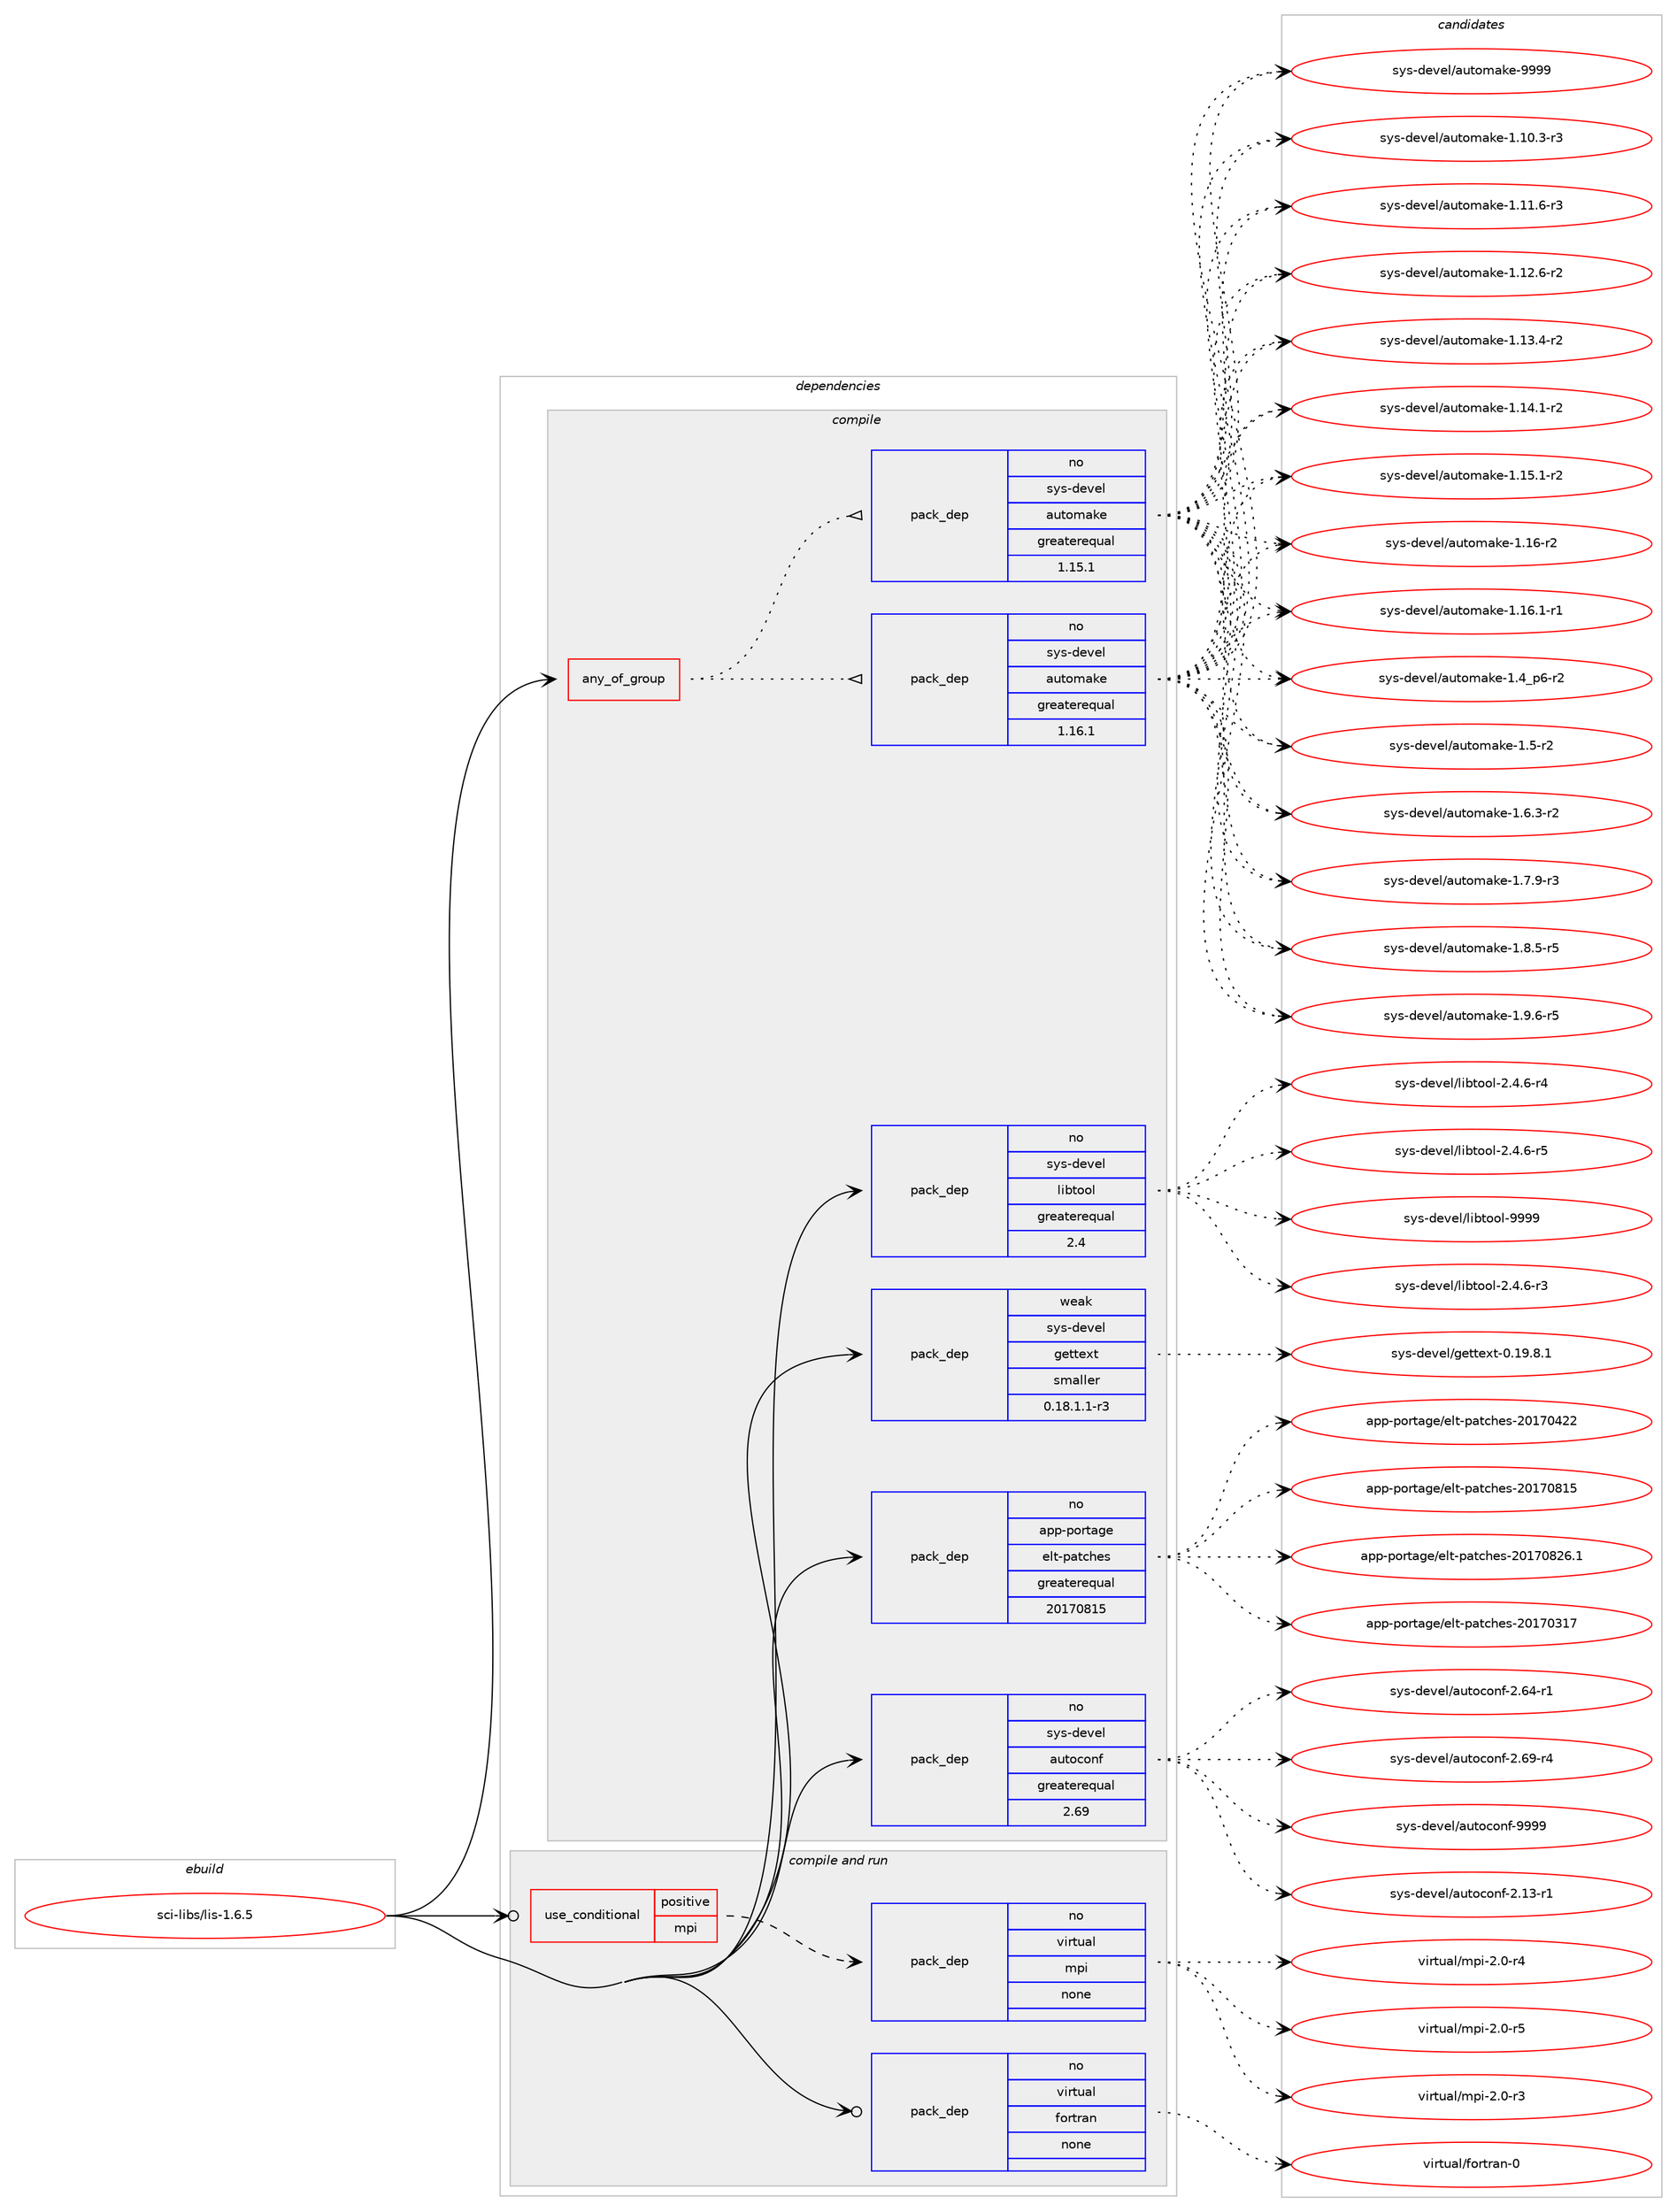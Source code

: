 digraph prolog {

# *************
# Graph options
# *************

newrank=true;
concentrate=true;
compound=true;
graph [rankdir=LR,fontname=Helvetica,fontsize=10,ranksep=1.5];#, ranksep=2.5, nodesep=0.2];
edge  [arrowhead=vee];
node  [fontname=Helvetica,fontsize=10];

# **********
# The ebuild
# **********

subgraph cluster_leftcol {
color=gray;
rank=same;
label=<<i>ebuild</i>>;
id [label="sci-libs/lis-1.6.5", color=red, width=4, href="../sci-libs/lis-1.6.5.svg"];
}

# ****************
# The dependencies
# ****************

subgraph cluster_midcol {
color=gray;
label=<<i>dependencies</i>>;
subgraph cluster_compile {
fillcolor="#eeeeee";
style=filled;
label=<<i>compile</i>>;
subgraph any26937 {
dependency1694932 [label=<<TABLE BORDER="0" CELLBORDER="1" CELLSPACING="0" CELLPADDING="4"><TR><TD CELLPADDING="10">any_of_group</TD></TR></TABLE>>, shape=none, color=red];subgraph pack1213369 {
dependency1694933 [label=<<TABLE BORDER="0" CELLBORDER="1" CELLSPACING="0" CELLPADDING="4" WIDTH="220"><TR><TD ROWSPAN="6" CELLPADDING="30">pack_dep</TD></TR><TR><TD WIDTH="110">no</TD></TR><TR><TD>sys-devel</TD></TR><TR><TD>automake</TD></TR><TR><TD>greaterequal</TD></TR><TR><TD>1.16.1</TD></TR></TABLE>>, shape=none, color=blue];
}
dependency1694932:e -> dependency1694933:w [weight=20,style="dotted",arrowhead="oinv"];
subgraph pack1213370 {
dependency1694934 [label=<<TABLE BORDER="0" CELLBORDER="1" CELLSPACING="0" CELLPADDING="4" WIDTH="220"><TR><TD ROWSPAN="6" CELLPADDING="30">pack_dep</TD></TR><TR><TD WIDTH="110">no</TD></TR><TR><TD>sys-devel</TD></TR><TR><TD>automake</TD></TR><TR><TD>greaterequal</TD></TR><TR><TD>1.15.1</TD></TR></TABLE>>, shape=none, color=blue];
}
dependency1694932:e -> dependency1694934:w [weight=20,style="dotted",arrowhead="oinv"];
}
id:e -> dependency1694932:w [weight=20,style="solid",arrowhead="vee"];
subgraph pack1213371 {
dependency1694935 [label=<<TABLE BORDER="0" CELLBORDER="1" CELLSPACING="0" CELLPADDING="4" WIDTH="220"><TR><TD ROWSPAN="6" CELLPADDING="30">pack_dep</TD></TR><TR><TD WIDTH="110">no</TD></TR><TR><TD>app-portage</TD></TR><TR><TD>elt-patches</TD></TR><TR><TD>greaterequal</TD></TR><TR><TD>20170815</TD></TR></TABLE>>, shape=none, color=blue];
}
id:e -> dependency1694935:w [weight=20,style="solid",arrowhead="vee"];
subgraph pack1213372 {
dependency1694936 [label=<<TABLE BORDER="0" CELLBORDER="1" CELLSPACING="0" CELLPADDING="4" WIDTH="220"><TR><TD ROWSPAN="6" CELLPADDING="30">pack_dep</TD></TR><TR><TD WIDTH="110">no</TD></TR><TR><TD>sys-devel</TD></TR><TR><TD>autoconf</TD></TR><TR><TD>greaterequal</TD></TR><TR><TD>2.69</TD></TR></TABLE>>, shape=none, color=blue];
}
id:e -> dependency1694936:w [weight=20,style="solid",arrowhead="vee"];
subgraph pack1213373 {
dependency1694937 [label=<<TABLE BORDER="0" CELLBORDER="1" CELLSPACING="0" CELLPADDING="4" WIDTH="220"><TR><TD ROWSPAN="6" CELLPADDING="30">pack_dep</TD></TR><TR><TD WIDTH="110">no</TD></TR><TR><TD>sys-devel</TD></TR><TR><TD>libtool</TD></TR><TR><TD>greaterequal</TD></TR><TR><TD>2.4</TD></TR></TABLE>>, shape=none, color=blue];
}
id:e -> dependency1694937:w [weight=20,style="solid",arrowhead="vee"];
subgraph pack1213374 {
dependency1694938 [label=<<TABLE BORDER="0" CELLBORDER="1" CELLSPACING="0" CELLPADDING="4" WIDTH="220"><TR><TD ROWSPAN="6" CELLPADDING="30">pack_dep</TD></TR><TR><TD WIDTH="110">weak</TD></TR><TR><TD>sys-devel</TD></TR><TR><TD>gettext</TD></TR><TR><TD>smaller</TD></TR><TR><TD>0.18.1.1-r3</TD></TR></TABLE>>, shape=none, color=blue];
}
id:e -> dependency1694938:w [weight=20,style="solid",arrowhead="vee"];
}
subgraph cluster_compileandrun {
fillcolor="#eeeeee";
style=filled;
label=<<i>compile and run</i>>;
subgraph cond453774 {
dependency1694939 [label=<<TABLE BORDER="0" CELLBORDER="1" CELLSPACING="0" CELLPADDING="4"><TR><TD ROWSPAN="3" CELLPADDING="10">use_conditional</TD></TR><TR><TD>positive</TD></TR><TR><TD>mpi</TD></TR></TABLE>>, shape=none, color=red];
subgraph pack1213375 {
dependency1694940 [label=<<TABLE BORDER="0" CELLBORDER="1" CELLSPACING="0" CELLPADDING="4" WIDTH="220"><TR><TD ROWSPAN="6" CELLPADDING="30">pack_dep</TD></TR><TR><TD WIDTH="110">no</TD></TR><TR><TD>virtual</TD></TR><TR><TD>mpi</TD></TR><TR><TD>none</TD></TR><TR><TD></TD></TR></TABLE>>, shape=none, color=blue];
}
dependency1694939:e -> dependency1694940:w [weight=20,style="dashed",arrowhead="vee"];
}
id:e -> dependency1694939:w [weight=20,style="solid",arrowhead="odotvee"];
subgraph pack1213376 {
dependency1694941 [label=<<TABLE BORDER="0" CELLBORDER="1" CELLSPACING="0" CELLPADDING="4" WIDTH="220"><TR><TD ROWSPAN="6" CELLPADDING="30">pack_dep</TD></TR><TR><TD WIDTH="110">no</TD></TR><TR><TD>virtual</TD></TR><TR><TD>fortran</TD></TR><TR><TD>none</TD></TR><TR><TD></TD></TR></TABLE>>, shape=none, color=blue];
}
id:e -> dependency1694941:w [weight=20,style="solid",arrowhead="odotvee"];
}
subgraph cluster_run {
fillcolor="#eeeeee";
style=filled;
label=<<i>run</i>>;
}
}

# **************
# The candidates
# **************

subgraph cluster_choices {
rank=same;
color=gray;
label=<<i>candidates</i>>;

subgraph choice1213369 {
color=black;
nodesep=1;
choice11512111545100101118101108479711711611110997107101454946494846514511451 [label="sys-devel/automake-1.10.3-r3", color=red, width=4,href="../sys-devel/automake-1.10.3-r3.svg"];
choice11512111545100101118101108479711711611110997107101454946494946544511451 [label="sys-devel/automake-1.11.6-r3", color=red, width=4,href="../sys-devel/automake-1.11.6-r3.svg"];
choice11512111545100101118101108479711711611110997107101454946495046544511450 [label="sys-devel/automake-1.12.6-r2", color=red, width=4,href="../sys-devel/automake-1.12.6-r2.svg"];
choice11512111545100101118101108479711711611110997107101454946495146524511450 [label="sys-devel/automake-1.13.4-r2", color=red, width=4,href="../sys-devel/automake-1.13.4-r2.svg"];
choice11512111545100101118101108479711711611110997107101454946495246494511450 [label="sys-devel/automake-1.14.1-r2", color=red, width=4,href="../sys-devel/automake-1.14.1-r2.svg"];
choice11512111545100101118101108479711711611110997107101454946495346494511450 [label="sys-devel/automake-1.15.1-r2", color=red, width=4,href="../sys-devel/automake-1.15.1-r2.svg"];
choice1151211154510010111810110847971171161111099710710145494649544511450 [label="sys-devel/automake-1.16-r2", color=red, width=4,href="../sys-devel/automake-1.16-r2.svg"];
choice11512111545100101118101108479711711611110997107101454946495446494511449 [label="sys-devel/automake-1.16.1-r1", color=red, width=4,href="../sys-devel/automake-1.16.1-r1.svg"];
choice115121115451001011181011084797117116111109971071014549465295112544511450 [label="sys-devel/automake-1.4_p6-r2", color=red, width=4,href="../sys-devel/automake-1.4_p6-r2.svg"];
choice11512111545100101118101108479711711611110997107101454946534511450 [label="sys-devel/automake-1.5-r2", color=red, width=4,href="../sys-devel/automake-1.5-r2.svg"];
choice115121115451001011181011084797117116111109971071014549465446514511450 [label="sys-devel/automake-1.6.3-r2", color=red, width=4,href="../sys-devel/automake-1.6.3-r2.svg"];
choice115121115451001011181011084797117116111109971071014549465546574511451 [label="sys-devel/automake-1.7.9-r3", color=red, width=4,href="../sys-devel/automake-1.7.9-r3.svg"];
choice115121115451001011181011084797117116111109971071014549465646534511453 [label="sys-devel/automake-1.8.5-r5", color=red, width=4,href="../sys-devel/automake-1.8.5-r5.svg"];
choice115121115451001011181011084797117116111109971071014549465746544511453 [label="sys-devel/automake-1.9.6-r5", color=red, width=4,href="../sys-devel/automake-1.9.6-r5.svg"];
choice115121115451001011181011084797117116111109971071014557575757 [label="sys-devel/automake-9999", color=red, width=4,href="../sys-devel/automake-9999.svg"];
dependency1694933:e -> choice11512111545100101118101108479711711611110997107101454946494846514511451:w [style=dotted,weight="100"];
dependency1694933:e -> choice11512111545100101118101108479711711611110997107101454946494946544511451:w [style=dotted,weight="100"];
dependency1694933:e -> choice11512111545100101118101108479711711611110997107101454946495046544511450:w [style=dotted,weight="100"];
dependency1694933:e -> choice11512111545100101118101108479711711611110997107101454946495146524511450:w [style=dotted,weight="100"];
dependency1694933:e -> choice11512111545100101118101108479711711611110997107101454946495246494511450:w [style=dotted,weight="100"];
dependency1694933:e -> choice11512111545100101118101108479711711611110997107101454946495346494511450:w [style=dotted,weight="100"];
dependency1694933:e -> choice1151211154510010111810110847971171161111099710710145494649544511450:w [style=dotted,weight="100"];
dependency1694933:e -> choice11512111545100101118101108479711711611110997107101454946495446494511449:w [style=dotted,weight="100"];
dependency1694933:e -> choice115121115451001011181011084797117116111109971071014549465295112544511450:w [style=dotted,weight="100"];
dependency1694933:e -> choice11512111545100101118101108479711711611110997107101454946534511450:w [style=dotted,weight="100"];
dependency1694933:e -> choice115121115451001011181011084797117116111109971071014549465446514511450:w [style=dotted,weight="100"];
dependency1694933:e -> choice115121115451001011181011084797117116111109971071014549465546574511451:w [style=dotted,weight="100"];
dependency1694933:e -> choice115121115451001011181011084797117116111109971071014549465646534511453:w [style=dotted,weight="100"];
dependency1694933:e -> choice115121115451001011181011084797117116111109971071014549465746544511453:w [style=dotted,weight="100"];
dependency1694933:e -> choice115121115451001011181011084797117116111109971071014557575757:w [style=dotted,weight="100"];
}
subgraph choice1213370 {
color=black;
nodesep=1;
choice11512111545100101118101108479711711611110997107101454946494846514511451 [label="sys-devel/automake-1.10.3-r3", color=red, width=4,href="../sys-devel/automake-1.10.3-r3.svg"];
choice11512111545100101118101108479711711611110997107101454946494946544511451 [label="sys-devel/automake-1.11.6-r3", color=red, width=4,href="../sys-devel/automake-1.11.6-r3.svg"];
choice11512111545100101118101108479711711611110997107101454946495046544511450 [label="sys-devel/automake-1.12.6-r2", color=red, width=4,href="../sys-devel/automake-1.12.6-r2.svg"];
choice11512111545100101118101108479711711611110997107101454946495146524511450 [label="sys-devel/automake-1.13.4-r2", color=red, width=4,href="../sys-devel/automake-1.13.4-r2.svg"];
choice11512111545100101118101108479711711611110997107101454946495246494511450 [label="sys-devel/automake-1.14.1-r2", color=red, width=4,href="../sys-devel/automake-1.14.1-r2.svg"];
choice11512111545100101118101108479711711611110997107101454946495346494511450 [label="sys-devel/automake-1.15.1-r2", color=red, width=4,href="../sys-devel/automake-1.15.1-r2.svg"];
choice1151211154510010111810110847971171161111099710710145494649544511450 [label="sys-devel/automake-1.16-r2", color=red, width=4,href="../sys-devel/automake-1.16-r2.svg"];
choice11512111545100101118101108479711711611110997107101454946495446494511449 [label="sys-devel/automake-1.16.1-r1", color=red, width=4,href="../sys-devel/automake-1.16.1-r1.svg"];
choice115121115451001011181011084797117116111109971071014549465295112544511450 [label="sys-devel/automake-1.4_p6-r2", color=red, width=4,href="../sys-devel/automake-1.4_p6-r2.svg"];
choice11512111545100101118101108479711711611110997107101454946534511450 [label="sys-devel/automake-1.5-r2", color=red, width=4,href="../sys-devel/automake-1.5-r2.svg"];
choice115121115451001011181011084797117116111109971071014549465446514511450 [label="sys-devel/automake-1.6.3-r2", color=red, width=4,href="../sys-devel/automake-1.6.3-r2.svg"];
choice115121115451001011181011084797117116111109971071014549465546574511451 [label="sys-devel/automake-1.7.9-r3", color=red, width=4,href="../sys-devel/automake-1.7.9-r3.svg"];
choice115121115451001011181011084797117116111109971071014549465646534511453 [label="sys-devel/automake-1.8.5-r5", color=red, width=4,href="../sys-devel/automake-1.8.5-r5.svg"];
choice115121115451001011181011084797117116111109971071014549465746544511453 [label="sys-devel/automake-1.9.6-r5", color=red, width=4,href="../sys-devel/automake-1.9.6-r5.svg"];
choice115121115451001011181011084797117116111109971071014557575757 [label="sys-devel/automake-9999", color=red, width=4,href="../sys-devel/automake-9999.svg"];
dependency1694934:e -> choice11512111545100101118101108479711711611110997107101454946494846514511451:w [style=dotted,weight="100"];
dependency1694934:e -> choice11512111545100101118101108479711711611110997107101454946494946544511451:w [style=dotted,weight="100"];
dependency1694934:e -> choice11512111545100101118101108479711711611110997107101454946495046544511450:w [style=dotted,weight="100"];
dependency1694934:e -> choice11512111545100101118101108479711711611110997107101454946495146524511450:w [style=dotted,weight="100"];
dependency1694934:e -> choice11512111545100101118101108479711711611110997107101454946495246494511450:w [style=dotted,weight="100"];
dependency1694934:e -> choice11512111545100101118101108479711711611110997107101454946495346494511450:w [style=dotted,weight="100"];
dependency1694934:e -> choice1151211154510010111810110847971171161111099710710145494649544511450:w [style=dotted,weight="100"];
dependency1694934:e -> choice11512111545100101118101108479711711611110997107101454946495446494511449:w [style=dotted,weight="100"];
dependency1694934:e -> choice115121115451001011181011084797117116111109971071014549465295112544511450:w [style=dotted,weight="100"];
dependency1694934:e -> choice11512111545100101118101108479711711611110997107101454946534511450:w [style=dotted,weight="100"];
dependency1694934:e -> choice115121115451001011181011084797117116111109971071014549465446514511450:w [style=dotted,weight="100"];
dependency1694934:e -> choice115121115451001011181011084797117116111109971071014549465546574511451:w [style=dotted,weight="100"];
dependency1694934:e -> choice115121115451001011181011084797117116111109971071014549465646534511453:w [style=dotted,weight="100"];
dependency1694934:e -> choice115121115451001011181011084797117116111109971071014549465746544511453:w [style=dotted,weight="100"];
dependency1694934:e -> choice115121115451001011181011084797117116111109971071014557575757:w [style=dotted,weight="100"];
}
subgraph choice1213371 {
color=black;
nodesep=1;
choice97112112451121111141169710310147101108116451129711699104101115455048495548514955 [label="app-portage/elt-patches-20170317", color=red, width=4,href="../app-portage/elt-patches-20170317.svg"];
choice97112112451121111141169710310147101108116451129711699104101115455048495548525050 [label="app-portage/elt-patches-20170422", color=red, width=4,href="../app-portage/elt-patches-20170422.svg"];
choice97112112451121111141169710310147101108116451129711699104101115455048495548564953 [label="app-portage/elt-patches-20170815", color=red, width=4,href="../app-portage/elt-patches-20170815.svg"];
choice971121124511211111411697103101471011081164511297116991041011154550484955485650544649 [label="app-portage/elt-patches-20170826.1", color=red, width=4,href="../app-portage/elt-patches-20170826.1.svg"];
dependency1694935:e -> choice97112112451121111141169710310147101108116451129711699104101115455048495548514955:w [style=dotted,weight="100"];
dependency1694935:e -> choice97112112451121111141169710310147101108116451129711699104101115455048495548525050:w [style=dotted,weight="100"];
dependency1694935:e -> choice97112112451121111141169710310147101108116451129711699104101115455048495548564953:w [style=dotted,weight="100"];
dependency1694935:e -> choice971121124511211111411697103101471011081164511297116991041011154550484955485650544649:w [style=dotted,weight="100"];
}
subgraph choice1213372 {
color=black;
nodesep=1;
choice1151211154510010111810110847971171161119911111010245504649514511449 [label="sys-devel/autoconf-2.13-r1", color=red, width=4,href="../sys-devel/autoconf-2.13-r1.svg"];
choice1151211154510010111810110847971171161119911111010245504654524511449 [label="sys-devel/autoconf-2.64-r1", color=red, width=4,href="../sys-devel/autoconf-2.64-r1.svg"];
choice1151211154510010111810110847971171161119911111010245504654574511452 [label="sys-devel/autoconf-2.69-r4", color=red, width=4,href="../sys-devel/autoconf-2.69-r4.svg"];
choice115121115451001011181011084797117116111991111101024557575757 [label="sys-devel/autoconf-9999", color=red, width=4,href="../sys-devel/autoconf-9999.svg"];
dependency1694936:e -> choice1151211154510010111810110847971171161119911111010245504649514511449:w [style=dotted,weight="100"];
dependency1694936:e -> choice1151211154510010111810110847971171161119911111010245504654524511449:w [style=dotted,weight="100"];
dependency1694936:e -> choice1151211154510010111810110847971171161119911111010245504654574511452:w [style=dotted,weight="100"];
dependency1694936:e -> choice115121115451001011181011084797117116111991111101024557575757:w [style=dotted,weight="100"];
}
subgraph choice1213373 {
color=black;
nodesep=1;
choice1151211154510010111810110847108105981161111111084550465246544511451 [label="sys-devel/libtool-2.4.6-r3", color=red, width=4,href="../sys-devel/libtool-2.4.6-r3.svg"];
choice1151211154510010111810110847108105981161111111084550465246544511452 [label="sys-devel/libtool-2.4.6-r4", color=red, width=4,href="../sys-devel/libtool-2.4.6-r4.svg"];
choice1151211154510010111810110847108105981161111111084550465246544511453 [label="sys-devel/libtool-2.4.6-r5", color=red, width=4,href="../sys-devel/libtool-2.4.6-r5.svg"];
choice1151211154510010111810110847108105981161111111084557575757 [label="sys-devel/libtool-9999", color=red, width=4,href="../sys-devel/libtool-9999.svg"];
dependency1694937:e -> choice1151211154510010111810110847108105981161111111084550465246544511451:w [style=dotted,weight="100"];
dependency1694937:e -> choice1151211154510010111810110847108105981161111111084550465246544511452:w [style=dotted,weight="100"];
dependency1694937:e -> choice1151211154510010111810110847108105981161111111084550465246544511453:w [style=dotted,weight="100"];
dependency1694937:e -> choice1151211154510010111810110847108105981161111111084557575757:w [style=dotted,weight="100"];
}
subgraph choice1213374 {
color=black;
nodesep=1;
choice1151211154510010111810110847103101116116101120116454846495746564649 [label="sys-devel/gettext-0.19.8.1", color=red, width=4,href="../sys-devel/gettext-0.19.8.1.svg"];
dependency1694938:e -> choice1151211154510010111810110847103101116116101120116454846495746564649:w [style=dotted,weight="100"];
}
subgraph choice1213375 {
color=black;
nodesep=1;
choice1181051141161179710847109112105455046484511451 [label="virtual/mpi-2.0-r3", color=red, width=4,href="../virtual/mpi-2.0-r3.svg"];
choice1181051141161179710847109112105455046484511452 [label="virtual/mpi-2.0-r4", color=red, width=4,href="../virtual/mpi-2.0-r4.svg"];
choice1181051141161179710847109112105455046484511453 [label="virtual/mpi-2.0-r5", color=red, width=4,href="../virtual/mpi-2.0-r5.svg"];
dependency1694940:e -> choice1181051141161179710847109112105455046484511451:w [style=dotted,weight="100"];
dependency1694940:e -> choice1181051141161179710847109112105455046484511452:w [style=dotted,weight="100"];
dependency1694940:e -> choice1181051141161179710847109112105455046484511453:w [style=dotted,weight="100"];
}
subgraph choice1213376 {
color=black;
nodesep=1;
choice1181051141161179710847102111114116114971104548 [label="virtual/fortran-0", color=red, width=4,href="../virtual/fortran-0.svg"];
dependency1694941:e -> choice1181051141161179710847102111114116114971104548:w [style=dotted,weight="100"];
}
}

}
